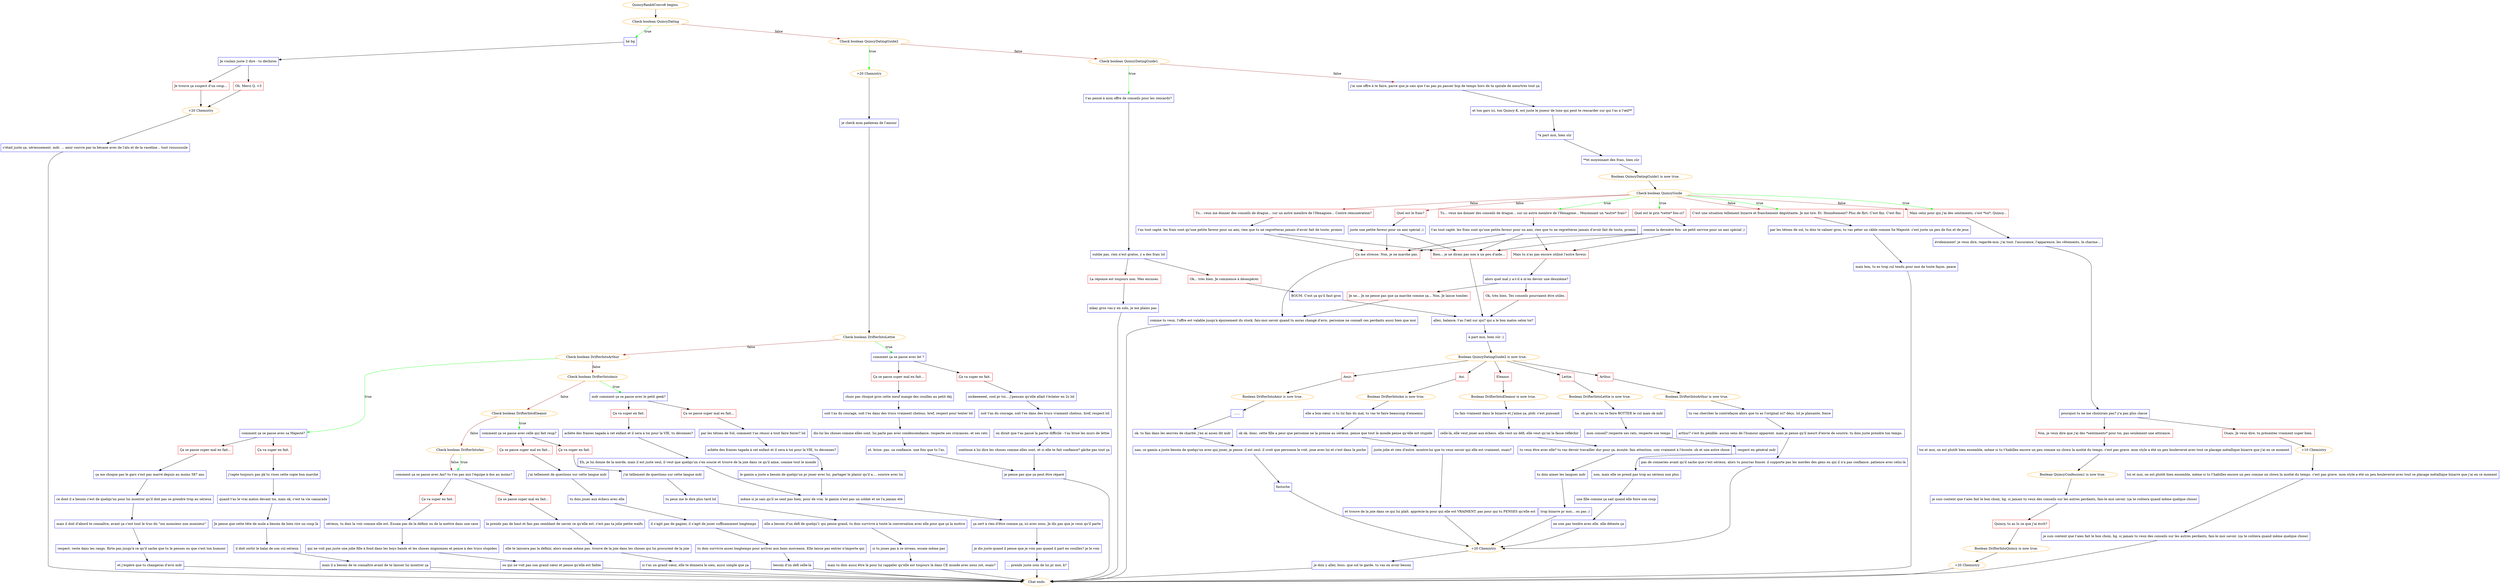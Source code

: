 digraph {
	"QuincyRank4Convo6 begins." [color=orange];
		"QuincyRank4Convo6 begins." -> j2461985337;
	j2461985337 [label="Check boolean QuincyDating",color=orange];
		j2461985337 -> j4011426217 [label=true,color=green];
		j2461985337 -> j83112899 [label=false,color=brown];
	j4011426217 [label="hé bg",shape=box,color=blue];
		j4011426217 -> j1055345395;
	j83112899 [label="Check boolean QuincyDatingGuide2",color=orange];
		j83112899 -> j1532286035 [label=true,color=green];
		j83112899 -> j2852325112 [label=false,color=brown];
	j1055345395 [label="Je voulais juste 2 dire - tu déchires",shape=box,color=blue];
		j1055345395 -> j1549476449;
		j1055345395 -> j2761304000;
	j1532286035 [label="+20 Chemistry",color=orange];
		j1532286035 -> j2260875965;
	j2852325112 [label="Check boolean QuincyDatingGuide1",color=orange];
		j2852325112 -> j509230482 [label=true,color=green];
		j2852325112 -> j401625179 [label=false,color=brown];
	j1549476449 [label="Je trouve ça suspect d'un coup...",shape=box,color=red];
		j1549476449 -> j1707521030;
	j2761304000 [label="Oh. Merci Q. <3",shape=box,color=red];
		j2761304000 -> j1707521030;
	j2260875965 [label="je check mon padawan de l'amour",shape=box,color=blue];
		j2260875965 -> j2157594670;
	j509230482 [label="t'as pensé à mon offre de conseils pour les rencards?",shape=box,color=blue];
		j509230482 -> j1993162261;
	j401625179 [label="j'ai une offre à te faire, parce que je sais que t'as pas pu passer bcp de temps hors de ta spirale de meurtres tout ça",shape=box,color=blue];
		j401625179 -> j1202631116;
	j1707521030 [label="+20 Chemistry",color=orange];
		j1707521030 -> j688832496;
	j2157594670 [label="Check boolean DrifterIntoLettie",color=orange];
		j2157594670 -> j3666760511 [label=true,color=green];
		j2157594670 -> j1529798852 [label=false,color=brown];
	j1993162261 [label="oublie pas, rien n'est gratos, y a des frais lol",shape=box,color=blue];
		j1993162261 -> j985997893;
		j1993162261 -> j476473573;
	j1202631116 [label="et ton gars ici, ton Quincy-K, est juste le joueur de luxe qui peut te rencarder sur qui t'as à l'œil**",shape=box,color=blue];
		j1202631116 -> j1378772658;
	j688832496 [label="c'était juste ça, sérieusement. mdr. ... amir couvre pas ta bécane avec de l'alu et de la vaseline... tout rouuuuuule",shape=box,color=blue];
		j688832496 -> "Chat ends.";
	j3666760511 [label="comment ça se passe avec let ?",shape=box,color=blue];
		j3666760511 -> j2953116114;
		j3666760511 -> j1244480425;
	j1529798852 [label="Check boolean DrifterIntoArthur",color=orange];
		j1529798852 -> j2271646216 [label=true,color=green];
		j1529798852 -> j3612310957 [label=false,color=brown];
	j985997893 [label="La réponse est toujours non. Mes excuses.",shape=box,color=red];
		j985997893 -> j875236714;
	j476473573 [label="Ok... très bien. Je commence à désespérer.",shape=box,color=red];
		j476473573 -> j1699195561;
	j1378772658 [label="*à part moi, bien sûr",shape=box,color=blue];
		j1378772658 -> j1378128533;
	"Chat ends." [color=orange];
	j2953116114 [label="Ça va super en fait.",shape=box,color=red];
		j2953116114 -> j2116712584;
	j1244480425 [label="Ça se passe super mal en fait...",shape=box,color=red];
		j1244480425 -> j15144604;
	j2271646216 [label="comment ça se passe avec sa Majesté?",shape=box,color=blue];
		j2271646216 -> j2410383684;
		j2271646216 -> j874956087;
	j3612310957 [label="Check boolean DrifterIntoAmir",color=orange];
		j3612310957 -> j2867449255 [label=true,color=green];
		j3612310957 -> j4033191202 [label=false,color=brown];
	j875236714 [label="mkay gros vas-y en solo, je me plains pas",shape=box,color=blue];
		j875236714 -> "Chat ends.";
	j1699195561 [label="BOUM. C'est ça qu'il faut gros",shape=box,color=blue];
		j1699195561 -> j2092813734;
	j1378128533 [label="**et moyennant des frais, bien sûr",shape=box,color=blue];
		j1378128533 -> j2373070583;
	j2116712584 [label="nickeeeeeel, cool pr toi... j'pensais qu'elle allait t'éclater en 2s lol",shape=box,color=blue];
		j2116712584 -> j1309019242;
	j15144604 [label="chuis pas choqué gros cette meuf mange des couilles au petit déj",shape=box,color=blue];
		j15144604 -> j917963406;
	j2410383684 [label="Ça va super en fait.",shape=box,color=red];
		j2410383684 -> j2300153397;
	j874956087 [label="Ça se passe super mal en fait...",shape=box,color=red];
		j874956087 -> j582606436;
	j2867449255 [label="mdr comment ça se passe avec le petit geek?",shape=box,color=blue];
		j2867449255 -> j2568007460;
		j2867449255 -> j1253205687;
	j4033191202 [label="Check boolean DrifterIntoEleanor",color=orange];
		j4033191202 -> j2218976531 [label=true,color=green];
		j4033191202 -> j3028424512 [label=false,color=brown];
	j2092813734 [label="allez, balance, t'as l'œil sur qui? qui a le bon matos selon toi?",shape=box,color=blue];
		j2092813734 -> j3682733852;
	j2373070583 [label="Boolean QuincyDatingGuide1 is now true.",color=orange];
		j2373070583 -> j2505432108;
	j1309019242 [label="soit t'as du courage, soit t'es dans des trucs vraiment chelous. bref, respect lol",shape=box,color=blue];
		j1309019242 -> j2385636345;
	j917963406 [label="soit t'as du courage, soit t'es dans des trucs vraiment chelous. bref, respect pour tenter lol",shape=box,color=blue];
		j917963406 -> j3387715826;
	j2300153397 [label="j'capte toujours pas pk tu vises cette copie bon marché",shape=box,color=blue];
		j2300153397 -> j1847889552;
	j582606436 [label="ça me choque pas le gars s'est pas marré depuis au moins 587 ans",shape=box,color=blue];
		j582606436 -> j2487023928;
	j2568007460 [label="Ça va super en fait.",shape=box,color=red];
		j2568007460 -> j1063042031;
	j1253205687 [label="Ça se passe super mal en fait...",shape=box,color=red];
		j1253205687 -> j4049685263;
	j2218976531 [label="comment ça se passe avec celle qui fait reup?",shape=box,color=blue];
		j2218976531 -> j874658743;
		j2218976531 -> j2003227320;
	j3028424512 [label="Check boolean DrifterIntoAoi",color=orange];
		j3028424512 -> j2535392800 [label=true,color=green];
		j3028424512 -> j2535392800 [label=false,color=brown];
	j3682733852 [label="à part moi, bien sûr ;)",shape=box,color=blue];
		j3682733852 -> j2759397375;
	j2505432108 [label="Check boolean QuincyGuide",color=orange];
		j2505432108 -> j350373307 [label=true,color=green];
		j2505432108 -> j1512469755 [label=true,color=green];
		j2505432108 -> j509663727 [label=true,color=green];
		j2505432108 -> j1111570045 [label=true,color=green];
		j2505432108 -> j2241852242 [label=false,color=brown];
		j2505432108 -> j2904914865 [label=false,color=brown];
		j2505432108 -> j509663727 [label=false,color=brown];
		j2505432108 -> j1111570045 [label=false,color=brown];
	j2385636345 [label="on dirait que t'as passé la partie difficile - t'as brisé les murs de lettie",shape=box,color=blue];
		j2385636345 -> j797759396;
	j3387715826 [label="dis-lui les choses comme elles sont. lui parle pas avec condescendance. respecte ses croyances. et ses rats",shape=box,color=blue];
		j3387715826 -> j923991050;
	j1847889552 [label="quand t'as le vrai matos devant toi, mais ok, c'est ta vie camarade",shape=box,color=blue];
		j1847889552 -> j1231813037;
	j2487023928 [label="ce dont il a besoin c'est de quelqu'un pour lui montrer qu'il doit pas se prendre trop au sérieux",shape=box,color=blue];
		j2487023928 -> j1664833056;
	j1063042031 [label="achète des fraises tagada à cet enfant et il sera à toi pour la VIE, tu déconnes?",shape=box,color=blue];
		j1063042031 -> j430361323;
	j4049685263 [label="par les tétons de Sol, comment t'as réussi à tout faire foirer? lol",shape=box,color=blue];
		j4049685263 -> j28280895;
	j874658743 [label="Ça va super en fait.",shape=box,color=red];
		j874658743 -> j2769672080;
	j2003227320 [label="Ça se passe super mal en fait...",shape=box,color=red];
		j2003227320 -> j866039908;
	j2535392800 [label="comment ça se passe avec Aoi? tu t'es pas mis l'équipe à dos au moins?",shape=box,color=blue];
		j2535392800 -> j1292534435;
		j2535392800 -> j1738982458;
	j2759397375 [label="Boolean QuincyDatingGuide2 is now true.",color=orange];
		j2759397375 -> j4226687468;
		j2759397375 -> j3450883925;
		j2759397375 -> j2749808710;
		j2759397375 -> j3530171095;
		j2759397375 -> j364047975;
	j350373307 [label="Tu... veux me donner des conseils de drague... sur un autre membre de l'Hexagone... Moyennant un *autre* frais?",shape=box,color=red];
		j350373307 -> j527566721;
	j1512469755 [label="Quel est le prix *cette* fois-ci?",shape=box,color=red];
		j1512469755 -> j609593060;
	j509663727 [label="C'est une situation tellement bizarre et franchement dégoûtante. Je me tire. Et. Honnêtement? Plus de flirt. C'est fini. C'est fini.",shape=box,color=red];
		j509663727 -> j1352603395;
	j1111570045 [label="Mais celui pour qui j'ai des sentiments, c'est *toi*, Quincy...",shape=box,color=red];
		j1111570045 -> j3666948633;
	j2241852242 [label="Quel est le frais?",shape=box,color=red];
		j2241852242 -> j1877451626;
	j2904914865 [label="Tu... veux me donner des conseils de drague... sur un autre membre de l'Hexagone... Contre rémunération?",shape=box,color=red];
		j2904914865 -> j3895251201;
	j797759396 [label="continue à lui dire les choses comme elles sont. et si elle te fait confiance? gâche pas tout ça",shape=box,color=blue];
		j797759396 -> j4082083448;
	j923991050 [label="et. brise. pas. sa confiance. une fois que tu l'as.",shape=box,color=blue];
		j923991050 -> j4082083448;
	j1231813037 [label="Je pense que cette tête de mule a besoin de bien rire un coup là",shape=box,color=blue];
		j1231813037 -> j4020918661;
	j1664833056 [label="mais il doit d'abord te connaître, avant ça c'est tout le truc du \"oui monsieur non monsieur\"",shape=box,color=blue];
		j1664833056 -> j3410758914;
	j430361323 [label="Eh, je lui donne de la merde, mais il est juste seul, il veut que quelqu'un s'en soucie et trouve de la joie dans ce qu'il aime, comme tout le monde",shape=box,color=blue];
		j430361323 -> j3523800991;
	j28280895 [label="achète des fraises tagada à cet enfant et il sera à toi pour la VIE, tu déconnes?",shape=box,color=blue];
		j28280895 -> j3093613132;
	j2769672080 [label="j'ai tellement de questions sur cette langue mdr",shape=box,color=blue];
		j2769672080 -> j1755261978;
	j866039908 [label="j'ai tellement de questions sur cette langue mdr",shape=box,color=blue];
		j866039908 -> j2394998796;
	j1292534435 [label="Ça va super en fait.",shape=box,color=red];
		j1292534435 -> j3269129720;
	j1738982458 [label="Ça se passe super mal en fait...",shape=box,color=red];
		j1738982458 -> j1794358813;
	j4226687468 [label="Lettie.",shape=box,color=red];
		j4226687468 -> j3246894378;
	j3450883925 [label="Arthur.",shape=box,color=red];
		j3450883925 -> j980025410;
	j2749808710 [label="Amir.",shape=box,color=red];
		j2749808710 -> j3172877826;
	j3530171095 [label="Eleanor.",shape=box,color=red];
		j3530171095 -> j373948031;
	j364047975 [label="Aoi.",shape=box,color=red];
		j364047975 -> j2252295963;
	j527566721 [label="t'as tout capté. les frais sont qu'une petite faveur pour un ami, rien que tu ne regretteras jamais d'avoir fait de toute, promis",shape=box,color=blue];
		j527566721 -> j2870432333;
		j527566721 -> j3865066429;
		j527566721 -> j334577210;
	j609593060 [label="comme la dernière fois. un petit service pour un ami spécial ;)",shape=box,color=blue];
		j609593060 -> j2870432333;
		j609593060 -> j3865066429;
		j609593060 -> j334577210;
	j1352603395 [label="par les tétons de sol, tu dois te calmer gros, tu vas péter un câble comme Sa Majesté. c'est juste un peu de fun et de jeux",shape=box,color=blue];
		j1352603395 -> j1192821467;
	j3666948633 [label="évidemment! je veux dire, regarde-moi. j'ai tout. l'assurance, l'apparence, les vêtements, le charme...",shape=box,color=blue];
		j3666948633 -> j10984269;
	j1877451626 [label="juste une petite faveur pour un ami spécial ;)",shape=box,color=blue];
		j1877451626 -> j3865066429;
		j1877451626 -> j334577210;
	j3895251201 [label="t'as tout capté. les frais sont qu'une petite faveur pour un ami, rien que tu ne regretteras jamais d'avoir fait de toute, promis",shape=box,color=blue];
		j3895251201 -> j3865066429;
		j3895251201 -> j334577210;
	j4082083448 [label="je pense pas que ça peut être réparé",shape=box,color=blue];
		j4082083448 -> "Chat ends.";
	j4020918661 [label="il doit sortir le balai de son cul sérieux",shape=box,color=blue];
		j4020918661 -> j687192237;
	j3410758914 [label="respect. reste dans les rangs. flirte pas jusqu'à ce qu'il sache que tu le penses ou que c'est ton humour",shape=box,color=blue];
		j3410758914 -> j2178220925;
	j3523800991 [label="même si je sais qu'il se sent pas bien, pour de vrai. le gamin n'est pas un soldat et ne l'a jamais été",shape=box,color=blue];
		j3523800991 -> j2341811611;
	j3093613132 [label="le gamin a juste a besoin de quelqu'un pr jouer avec lui. partager le plaisir qu'il a.... sourire avec lui",shape=box,color=blue];
		j3093613132 -> j3523800991;
	j1755261978 [label="tu peux me le dire plus tard lol",shape=box,color=blue];
		j1755261978 -> j3757935725;
	j2394998796 [label="tu dois jouer aux échecs avec elle",shape=box,color=blue];
		j2394998796 -> j1250724802;
	j3269129720 [label="sérieux, tu dois la voir comme elle est. Essaie pas de la définir ou de la mettre dans une case",shape=box,color=blue];
		j3269129720 -> j2760251604;
	j1794358813 [label="la prends pas de haut et fais pas semblant de savoir ce qu'elle est. c'est pas ta jolie petite waifu",shape=box,color=blue];
		j1794358813 -> j806260947;
	j3246894378 [label="Boolean DrifterIntoLettie is now true.",color=orange];
		j3246894378 -> j3203302800;
	j980025410 [label="Boolean DrifterIntoArthur is now true.",color=orange];
		j980025410 -> j3539487034;
	j3172877826 [label="Boolean DrifterIntoAmir is now true.",color=orange];
		j3172877826 -> j2332343736;
	j373948031 [label="Boolean DrifterIntoEleanor is now true.",color=orange];
		j373948031 -> j1007373628;
	j2252295963 [label="Boolean DrifterIntoAoi is now true.",color=orange];
		j2252295963 -> j2815807525;
	j2870432333 [label="Mais tu n'as pas encore utilisé l'autre faveur.",shape=box,color=red];
		j2870432333 -> j1431826221;
	j3865066429 [label="Ça me stresse. Non, je ne marche pas.",shape=box,color=red];
		j3865066429 -> j2757234150;
	j334577210 [label="Bien... je ne dirais pas non à un peu d'aide...",shape=box,color=red];
		j334577210 -> j2092813734;
	j1192821467 [label="mais bon, tu es trop cul tendu pour moi de toute façon. peace",shape=box,color=blue];
		j1192821467 -> "Chat ends.";
	j10984269 [label="pourquoi tu ne me choisirais pas? y'a pas plus classe",shape=box,color=blue];
		j10984269 -> j1687529413;
		j10984269 -> j4123500635;
	j687192237 [label="mais il a besoin de te connaître avant de te laisser lui montrer ça",shape=box,color=blue];
		j687192237 -> "Chat ends.";
	j2178220925 [label="et j'espère que tu changeras d'avis mdr",shape=box,color=blue];
		j2178220925 -> "Chat ends.";
	j2341811611 [label="ça sert à rien d'être comme ça, ici avec nous. Je dis pas que je veux qu'il parte",shape=box,color=blue];
		j2341811611 -> j53569142;
	j3757935725 [label="elle a besoin d'un défi de quelqu'1 qui pense grand, tu dois survivre à toute la conversation avec elle pour que ça la motive",shape=box,color=blue];
		j3757935725 -> j3923168773;
	j1250724802 [label="il s'agit pas de gagner, il s'agit de jouer suffisamment longtemps",shape=box,color=blue];
		j1250724802 -> j2662746545;
	j2760251604 [label="qui ne voit pas juste une jolie fille à fond dans les boys bands et les choses mignonnes et pense à des trucs stupides",shape=box,color=blue];
		j2760251604 -> j3288144424;
	j806260947 [label="elle te laissera pas la définir, alors essaie même pas. trouve de la joie dans les choses qui lui procurent de la joie",shape=box,color=blue];
		j806260947 -> j1670016443;
	j3203302800 [label="ha. oh gros tu vas te faire BOTTER le cul mais ok mdr",shape=box,color=blue];
		j3203302800 -> j3546118779;
	j3539487034 [label="tu vas chercher la contrefaçon alors que tu as l'original ici? déçu. lol je plaisante, fonce",shape=box,color=blue];
		j3539487034 -> j880394063;
	j2332343736 [label="......",shape=box,color=blue];
		j2332343736 -> j2407435622;
	j1007373628 [label="tu fais vraiment dans le bizarre et j'aime ça, ptdr. c'est puissant",shape=box,color=blue];
		j1007373628 -> j285445974;
	j2815807525 [label="elle a bon cœur. si tu lui fais du mal, tu vas te faire beaucoup d'ennemis",shape=box,color=blue];
		j2815807525 -> j2215818577;
	j1431826221 [label="alors quel mal y a-t-il à m'en devoir une deuxième?",shape=box,color=blue];
		j1431826221 -> j1837183607;
		j1431826221 -> j3194182684;
	j2757234150 [label="comme tu veux. l'offre est valable jusqu'à épuisement du stock. fais-moi savoir quand tu auras changé d'avis. personne ne connaît ces perdants aussi bien que moi",shape=box,color=blue];
		j2757234150 -> "Chat ends.";
	j1687529413 [label="Non, je veux dire que j'ai des *sentiments* pour toi, pas seulement une attirance.",shape=box,color=red];
		j1687529413 -> j3899545753;
	j4123500635 [label="Ouais. Je veux dire, tu présentes vraiment super bien.",shape=box,color=red];
		j4123500635 -> j3627184616;
	j53569142 [label="je dis juste quand il pense que je vois pas quand il part en couilles? je le vois",shape=box,color=blue];
		j53569142 -> j821769940;
	j3923168773 [label="si tu joues pas à ce niveau, essaie même pas",shape=box,color=blue];
		j3923168773 -> j3811191344;
	j2662746545 [label="tu dois survivre assez longtemps pour arriver aux bons morceaux. Elle laisse pas entrer n'importe qui",shape=box,color=blue];
		j2662746545 -> j2745744330;
	j3288144424 [label="ou qui ne voit pas son grand cœur et pense qu'elle est faible",shape=box,color=blue];
		j3288144424 -> "Chat ends.";
	j1670016443 [label="si t'as un grand cœur, elle te donnera le sien, aussi simple que ça",shape=box,color=blue];
		j1670016443 -> "Chat ends.";
	j3546118779 [label="mon conseil? respecte ses rats, respecte son temps",shape=box,color=blue];
		j3546118779 -> j3047358045;
	j880394063 [label="arthur? c'est du pénible. aucun sens de l'humour apparent. mais je pense qu'il meurt d'envie de sourire. tu dois juste prendre ton temps.",shape=box,color=blue];
		j880394063 -> j1873592130;
	j2407435622 [label="ok. tu fais dans les œuvres de charité. j'en ai assez dit mdr",shape=box,color=blue];
		j2407435622 -> j1711245393;
	j285445974 [label="celle-là, elle veut jouer aux échecs. elle veut un défi. elle veut qu'on la fasse réfléchir",shape=box,color=blue];
		j285445974 -> j1116874342;
	j2215818577 [label="ok ok. donc. cette fille a peur que personne ne la prenne au sérieux. pense que tout le monde pense qu'elle est stupide",shape=box,color=blue];
		j2215818577 -> j923186472;
	j1837183607 [label="Je ne... Je ne pense pas que ça marche comme ça... Non. Je laisse tomber.",shape=box,color=red];
		j1837183607 -> j2757234150;
	j3194182684 [label="Ok, très bien. Tes conseils pourraient être utiles.",shape=box,color=red];
		j3194182684 -> j2092813734;
	j3899545753 [label="toi et moi, on est plutôt bien ensemble, même si tu t'habilles encore un peu comme un clown la moitié du temps. c'est pas grave. mon style a été un peu bouleversé avec tout ce placage métallique bizarre que j'ai en ce moment",shape=box,color=blue];
		j3899545753 -> j3906258931;
	j3627184616 [label="+10 Chemistry",color=orange];
		j3627184616 -> j592572459;
	j821769940 [label="... prends juste soin de lui pr moi, k?",shape=box,color=blue];
		j821769940 -> "Chat ends.";
	j3811191344 [label="mais tu dois aussi être là pour lui rappeler qu'elle est toujours là dans CE monde avec nous zot, ouais?",shape=box,color=blue];
		j3811191344 -> "Chat ends.";
	j2745744330 [label="besoin d'un défi celle-là",shape=box,color=blue];
		j2745744330 -> "Chat ends.";
	j3047358045 [label="respect en général mdr",shape=box,color=blue];
		j3047358045 -> j3689374493;
	j1873592130 [label="pas de conneries avant qu'il sache que c'est sérieux. alors tu pourras foncer. il supporte pas les merdes des gens en qui il n'a pas confiance. patience avec celui-là",shape=box,color=blue];
		j1873592130 -> j1767541497;
	j1711245393 [label="nan, ce gamin a juste besoin de quelqu'un avec qui jouer, je pense. il est seul. il croit que personne le voit. joue avec lui et c'est dans la poche",shape=box,color=blue];
		j1711245393 -> j725871326;
	j1116874342 [label="tu veux être avec elle? tu vas devoir travailler dur pour ça. écoute. fais attention. sois vraiment à l'écoute. oh et une autre chose",shape=box,color=blue];
		j1116874342 -> j1173304743;
	j923186472 [label="juste jolie et rien d'autre. montre-lui que tu veux savoir qui elle est vraiment, ouais?",shape=box,color=blue];
		j923186472 -> j2664393978;
	j3906258931 [label="Boolean QuincyConfession1 is now true.",color=orange];
		j3906258931 -> j1145751682;
	j592572459 [label="toi et moi, on est plutôt bien ensemble, même si tu t'habilles encore un peu comme un clown la moitié du temps. c'est pas grave. mon style a été un peu bouleversé avec tout ce placage métallique bizarre que j'ai en ce moment",shape=box,color=blue];
		j592572459 -> j1903483002;
	j3689374493 [label="non, mais elle se prend pas trop au sérieux non plus",shape=box,color=blue];
		j3689374493 -> j3364609826;
	j1767541497 [label="+20 Chemistry",color=orange];
		j1767541497 -> j2654741619;
	j725871326 [label="fastoche",shape=box,color=blue];
		j725871326 -> j1767541497;
	j1173304743 [label="tu dois aimer les langues mdr",shape=box,color=blue];
		j1173304743 -> j998887952;
	j2664393978 [label="et trouve de la joie dans ce qui lui plaît. apprécie-la pour qui elle est VRAIMENT. pas pour qui tu PENSES qu'elle est",shape=box,color=blue];
		j2664393978 -> j1767541497;
	j1145751682 [label="je suis content que t'aies fait le bon choix, bg. si jamais tu veux des conseils sur les autres perdants, fais-le moi savoir. (ça te coûtera quand même quelque chose)",shape=box,color=blue];
		j1145751682 -> j3843006624;
	j1903483002 [label="je suis content que t'aies fait le bon choix, bg. si jamais tu veux des conseils sur les autres perdants, fais-le moi savoir. (ça te coûtera quand même quelque chose)",shape=box,color=blue];
		j1903483002 -> "Chat ends.";
	j3364609826 [label="une fille comme ça sait quand elle foire son coup",shape=box,color=blue];
		j3364609826 -> j445305948;
	j2654741619 [label="je dois y aller, boss. que sol te garde. tu vas en avoir besoin",shape=box,color=blue];
		j2654741619 -> "Chat ends.";
	j998887952 [label="trop bizarre pr moi... ou pas ;)",shape=box,color=blue];
		j998887952 -> j1767541497;
	j3843006624 [label="Quincy, tu as lu ce que j'ai écrit?",shape=box,color=red];
		j3843006624 -> j359041193;
	j445305948 [label="ne sois pas tendre avec elle. elle déteste ça",shape=box,color=blue];
		j445305948 -> j1767541497;
	j359041193 [label="Boolean DrifterIntoQuincy is now true.",color=orange];
		j359041193 -> j367054140;
	j367054140 [label="+20 Chemistry",color=orange];
		j367054140 -> "Chat ends.";
}